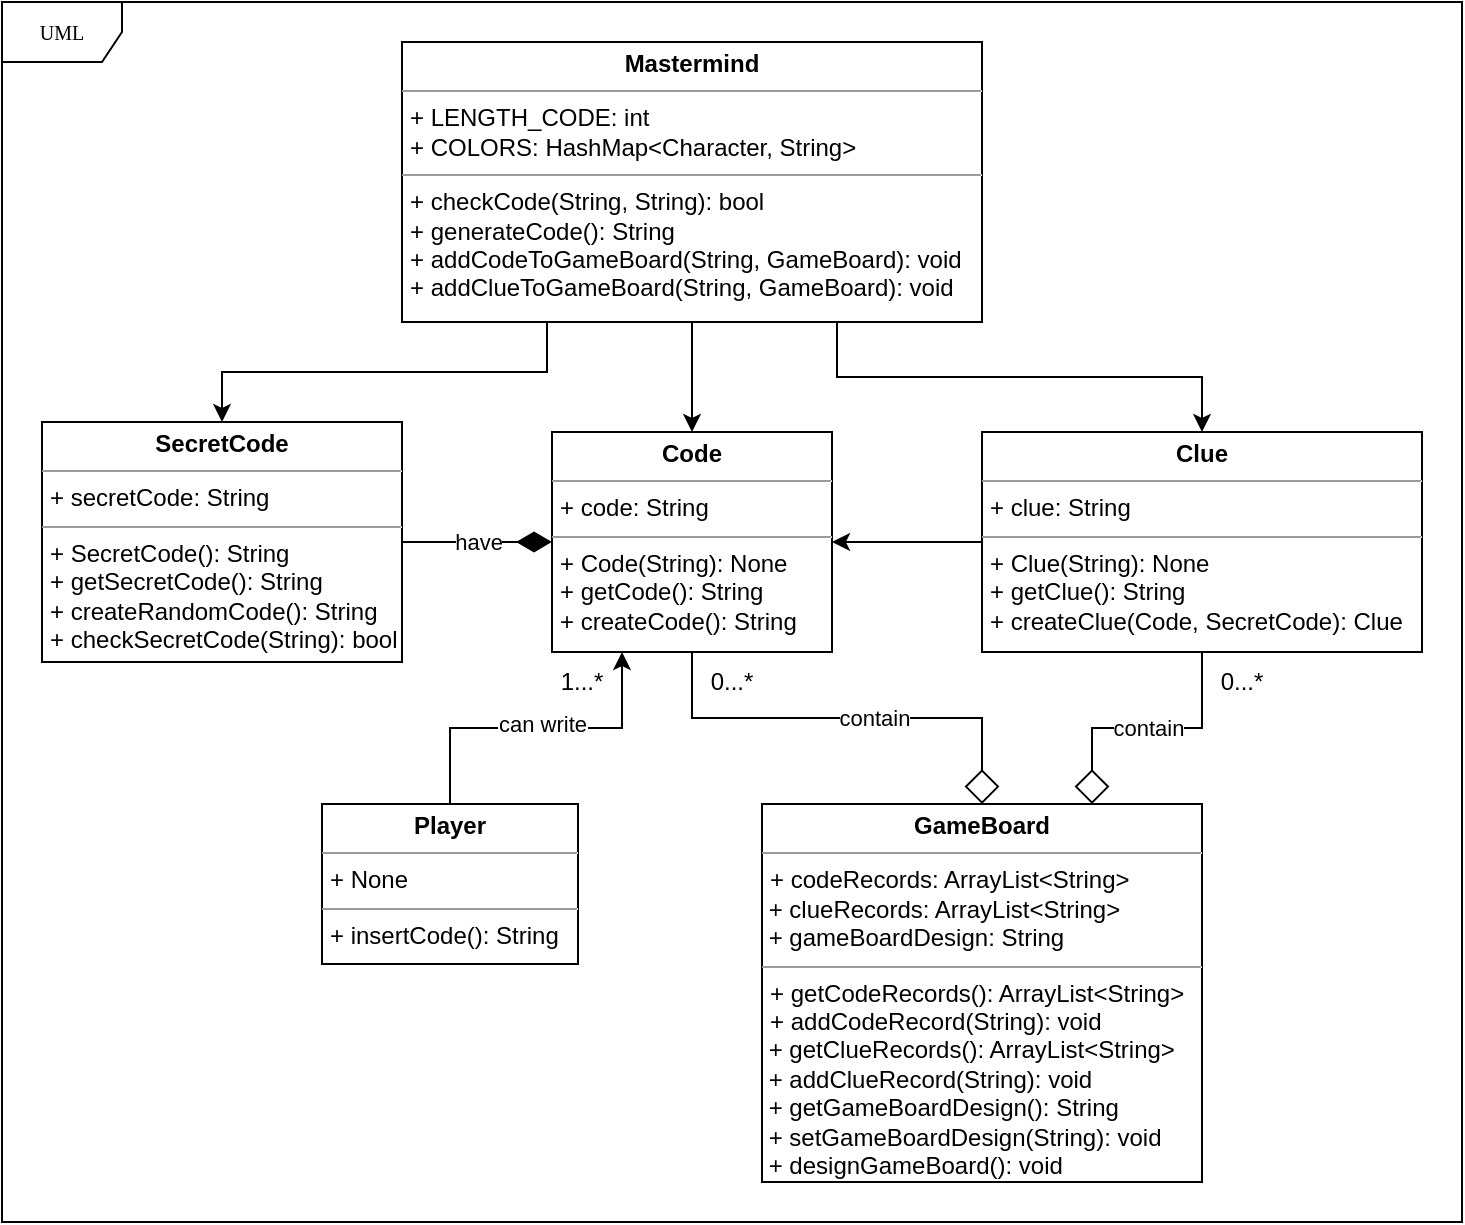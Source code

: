 <mxfile version="13.9.8" type="device"><diagram name="Page-1" id="c4acf3e9-155e-7222-9cf6-157b1a14988f"><mxGraphModel dx="828" dy="452" grid="1" gridSize="10" guides="1" tooltips="1" connect="1" arrows="1" fold="1" page="1" pageScale="1" pageWidth="850" pageHeight="1100" background="#ffffff" math="0" shadow="0"><root><mxCell id="0"/><mxCell id="1" parent="0"/><mxCell id="17acba5748e5396b-1" value="UML" style="shape=umlFrame;whiteSpace=wrap;html=1;rounded=0;shadow=0;comic=0;labelBackgroundColor=none;strokeWidth=1;fontFamily=Verdana;fontSize=10;align=center;" parent="1" vertex="1"><mxGeometry x="90" y="20" width="730" height="610" as="geometry"/></mxCell><mxCell id="xgplp79wPDb4gXNDayXj-12" style="edgeStyle=orthogonalEdgeStyle;rounded=0;orthogonalLoop=1;jettySize=auto;html=1;exitX=0.5;exitY=0;exitDx=0;exitDy=0;entryX=0.5;entryY=1;entryDx=0;entryDy=0;endArrow=none;endFill=0;startArrow=diamond;startFill=0;endSize=15;startSize=15;" edge="1" parent="1" source="5d2195bd80daf111-10" target="5d2195bd80daf111-15"><mxGeometry relative="1" as="geometry"/></mxCell><mxCell id="xgplp79wPDb4gXNDayXj-15" value="contain" style="edgeLabel;html=1;align=center;verticalAlign=middle;resizable=0;points=[];" vertex="1" connectable="0" parent="xgplp79wPDb4gXNDayXj-12"><mxGeometry x="-0.122" relative="1" as="geometry"><mxPoint as="offset"/></mxGeometry></mxCell><mxCell id="xgplp79wPDb4gXNDayXj-13" value="contain" style="edgeStyle=orthogonalEdgeStyle;rounded=0;orthogonalLoop=1;jettySize=auto;html=1;exitX=0.75;exitY=0;exitDx=0;exitDy=0;endArrow=none;endFill=0;startArrow=diamond;startFill=0;strokeWidth=1;endSize=15;startSize=15;" edge="1" parent="1" source="5d2195bd80daf111-10" target="5d2195bd80daf111-19"><mxGeometry relative="1" as="geometry"><Array as="points"><mxPoint x="635" y="383"/><mxPoint x="690" y="383"/></Array></mxGeometry></mxCell><mxCell id="5d2195bd80daf111-10" value="&lt;p style=&quot;margin: 0px ; margin-top: 4px ; text-align: center&quot;&gt;&lt;b&gt;GameBoard&lt;/b&gt;&lt;/p&gt;&lt;hr size=&quot;1&quot;&gt;&lt;p style=&quot;margin: 0px ; margin-left: 4px&quot;&gt;+ codeRecords: ArrayList&amp;lt;String&amp;gt;&lt;br&gt;&lt;/p&gt;&amp;nbsp;+ clueRecords: ArrayList&amp;lt;String&amp;gt;&lt;br&gt;&amp;nbsp;+ gameBoardDesign: String&lt;br&gt;&lt;hr size=&quot;1&quot;&gt;&lt;p style=&quot;margin: 0px ; margin-left: 4px&quot;&gt;+ getCodeRecords(): ArrayList&amp;lt;String&amp;gt;&lt;br&gt;+ addCodeRecord(String): void&lt;/p&gt;&lt;p style=&quot;margin: 0px ; margin-left: 4px&quot;&gt;&lt;/p&gt;&amp;nbsp;+ getClueRecords(): ArrayList&amp;lt;String&amp;gt;&lt;br&gt;&amp;nbsp;+ addClueRecord(String): void&lt;br&gt;&amp;nbsp;+&amp;nbsp;getGameBoardDesign(): String&lt;br&gt;&amp;nbsp;+ setGameBoardDesign(String): void&lt;br&gt;&amp;nbsp;+ designGameBoard(): void" style="verticalAlign=top;align=left;overflow=fill;fontSize=12;fontFamily=Helvetica;html=1;rounded=0;shadow=0;comic=0;labelBackgroundColor=none;strokeWidth=1" parent="1" vertex="1"><mxGeometry x="470" y="421" width="220" height="189" as="geometry"/></mxCell><mxCell id="xgplp79wPDb4gXNDayXj-8" value="have" style="edgeStyle=orthogonalEdgeStyle;rounded=0;orthogonalLoop=1;jettySize=auto;html=1;exitX=1;exitY=0.5;exitDx=0;exitDy=0;entryX=0;entryY=0.5;entryDx=0;entryDy=0;endArrow=diamondThin;endFill=1;endSize=15;startSize=15;" edge="1" parent="1" source="5d2195bd80daf111-12" target="5d2195bd80daf111-15"><mxGeometry relative="1" as="geometry"/></mxCell><mxCell id="5d2195bd80daf111-12" value="&lt;p style=&quot;margin: 0px ; margin-top: 4px ; text-align: center&quot;&gt;&lt;b&gt;SecretCode&lt;/b&gt;&lt;/p&gt;&lt;hr size=&quot;1&quot;&gt;&lt;p style=&quot;margin: 0px ; margin-left: 4px&quot;&gt;+ secretCode: String&lt;br&gt;&lt;/p&gt;&lt;hr size=&quot;1&quot;&gt;&lt;p style=&quot;margin: 0px ; margin-left: 4px&quot;&gt;+ SecretCode(): String&lt;br&gt;+ getSecretCode(): String&lt;/p&gt;&lt;p style=&quot;margin: 0px ; margin-left: 4px&quot;&gt;+ createRandomCode(): String&lt;/p&gt;&lt;p style=&quot;margin: 0px ; margin-left: 4px&quot;&gt;+ checkSecretCode(String): bool&lt;/p&gt;" style="verticalAlign=top;align=left;overflow=fill;fontSize=12;fontFamily=Helvetica;html=1;rounded=0;shadow=0;comic=0;labelBackgroundColor=none;strokeWidth=1" parent="1" vertex="1"><mxGeometry x="110" y="230" width="180" height="120" as="geometry"/></mxCell><mxCell id="5d2195bd80daf111-15" value="&lt;p style=&quot;margin: 0px ; margin-top: 4px ; text-align: center&quot;&gt;&lt;b&gt;Code&lt;/b&gt;&lt;/p&gt;&lt;hr size=&quot;1&quot;&gt;&lt;p style=&quot;margin: 0px ; margin-left: 4px&quot;&gt;+ code: String&lt;br&gt;&lt;/p&gt;&lt;hr size=&quot;1&quot;&gt;&lt;p style=&quot;margin: 0px ; margin-left: 4px&quot;&gt;+ Code(String): None&lt;br&gt;+ getCode(): String&lt;/p&gt;&lt;p style=&quot;margin: 0px ; margin-left: 4px&quot;&gt;+ createCode(): String&lt;/p&gt;" style="verticalAlign=top;align=left;overflow=fill;fontSize=12;fontFamily=Helvetica;html=1;rounded=0;shadow=0;comic=0;labelBackgroundColor=none;strokeWidth=1" parent="1" vertex="1"><mxGeometry x="365" y="235" width="140" height="110" as="geometry"/></mxCell><mxCell id="xgplp79wPDb4gXNDayXj-6" style="edgeStyle=orthogonalEdgeStyle;rounded=0;orthogonalLoop=1;jettySize=auto;html=1;exitX=0.5;exitY=1;exitDx=0;exitDy=0;entryX=0.5;entryY=0;entryDx=0;entryDy=0;" edge="1" parent="1" source="5d2195bd80daf111-18" target="5d2195bd80daf111-15"><mxGeometry relative="1" as="geometry"/></mxCell><mxCell id="xgplp79wPDb4gXNDayXj-9" style="edgeStyle=orthogonalEdgeStyle;rounded=0;orthogonalLoop=1;jettySize=auto;html=1;exitX=0.75;exitY=1;exitDx=0;exitDy=0;entryX=0.5;entryY=0;entryDx=0;entryDy=0;" edge="1" parent="1" source="5d2195bd80daf111-18" target="5d2195bd80daf111-19"><mxGeometry relative="1" as="geometry"/></mxCell><mxCell id="xgplp79wPDb4gXNDayXj-11" style="edgeStyle=orthogonalEdgeStyle;rounded=0;orthogonalLoop=1;jettySize=auto;html=1;exitX=0.25;exitY=1;exitDx=0;exitDy=0;entryX=0.5;entryY=0;entryDx=0;entryDy=0;" edge="1" parent="1" source="5d2195bd80daf111-18" target="5d2195bd80daf111-12"><mxGeometry relative="1" as="geometry"/></mxCell><mxCell id="5d2195bd80daf111-18" value="&lt;p style=&quot;margin: 0px ; margin-top: 4px ; text-align: center&quot;&gt;&lt;b&gt;Mastermind&lt;/b&gt;&lt;/p&gt;&lt;hr size=&quot;1&quot;&gt;&lt;p style=&quot;margin: 0px ; margin-left: 4px&quot;&gt;+ LENGTH_CODE: int&lt;br&gt;&lt;/p&gt;&lt;p style=&quot;margin: 0px ; margin-left: 4px&quot;&gt;+ COLORS: HashMap&amp;lt;Character, String&amp;gt;&lt;/p&gt;&lt;hr size=&quot;1&quot;&gt;&lt;p style=&quot;margin: 0px ; margin-left: 4px&quot;&gt;+ checkCode(String, String): bool&lt;br&gt;+ generateCode(): String&lt;/p&gt;&lt;p style=&quot;margin: 0px ; margin-left: 4px&quot;&gt;+&amp;nbsp;addCodeToGameBoard(String, GameBoard): void&lt;/p&gt;&lt;p style=&quot;margin: 0px ; margin-left: 4px&quot;&gt;+ addClueToGameBoard(String, GameBoard): void&lt;br&gt;&lt;/p&gt;" style="verticalAlign=top;align=left;overflow=fill;fontSize=12;fontFamily=Helvetica;html=1;rounded=0;shadow=0;comic=0;labelBackgroundColor=none;strokeWidth=1" parent="1" vertex="1"><mxGeometry x="290" y="40" width="290" height="140" as="geometry"/></mxCell><mxCell id="xgplp79wPDb4gXNDayXj-10" style="edgeStyle=orthogonalEdgeStyle;rounded=0;orthogonalLoop=1;jettySize=auto;html=1;exitX=0;exitY=0.5;exitDx=0;exitDy=0;entryX=1;entryY=0.5;entryDx=0;entryDy=0;" edge="1" parent="1" source="5d2195bd80daf111-19" target="5d2195bd80daf111-15"><mxGeometry relative="1" as="geometry"/></mxCell><mxCell id="5d2195bd80daf111-19" value="&lt;p style=&quot;margin: 0px ; margin-top: 4px ; text-align: center&quot;&gt;&lt;b&gt;Clue&lt;/b&gt;&lt;/p&gt;&lt;hr size=&quot;1&quot;&gt;&lt;p style=&quot;margin: 0px ; margin-left: 4px&quot;&gt;+ clue: String&lt;br&gt;&lt;/p&gt;&lt;hr size=&quot;1&quot;&gt;&lt;p style=&quot;margin: 0px ; margin-left: 4px&quot;&gt;+ Clue(String): None&lt;/p&gt;&lt;p style=&quot;margin: 0px ; margin-left: 4px&quot;&gt;+ getClue(): String&lt;br&gt;+ createClue(Code, SecretCode): Clue&lt;/p&gt;&lt;p style=&quot;margin: 0px ; margin-left: 4px&quot;&gt;&lt;br&gt;&lt;/p&gt;" style="verticalAlign=top;align=left;overflow=fill;fontSize=12;fontFamily=Helvetica;html=1;rounded=0;shadow=0;comic=0;labelBackgroundColor=none;strokeWidth=1" parent="1" vertex="1"><mxGeometry x="580" y="235" width="220" height="110" as="geometry"/></mxCell><mxCell id="xgplp79wPDb4gXNDayXj-14" style="edgeStyle=orthogonalEdgeStyle;rounded=0;orthogonalLoop=1;jettySize=auto;html=1;exitX=0.5;exitY=0;exitDx=0;exitDy=0;entryX=0.25;entryY=1;entryDx=0;entryDy=0;" edge="1" parent="1" source="5d2195bd80daf111-20" target="5d2195bd80daf111-15"><mxGeometry relative="1" as="geometry"/></mxCell><mxCell id="xgplp79wPDb4gXNDayXj-20" value="can write" style="edgeLabel;html=1;align=center;verticalAlign=middle;resizable=0;points=[];" vertex="1" connectable="0" parent="xgplp79wPDb4gXNDayXj-14"><mxGeometry x="0.235" y="2" relative="1" as="geometry"><mxPoint x="-16" as="offset"/></mxGeometry></mxCell><mxCell id="5d2195bd80daf111-20" value="&lt;p style=&quot;margin: 0px ; margin-top: 4px ; text-align: center&quot;&gt;&lt;b&gt;Player&lt;/b&gt;&lt;/p&gt;&lt;hr size=&quot;1&quot;&gt;&lt;p style=&quot;margin: 0px ; margin-left: 4px&quot;&gt;+ None&lt;br&gt;&lt;/p&gt;&lt;hr size=&quot;1&quot;&gt;&lt;p style=&quot;margin: 0px ; margin-left: 4px&quot;&gt;+ insertCode(): String&lt;/p&gt;" style="verticalAlign=top;align=left;overflow=fill;fontSize=12;fontFamily=Helvetica;html=1;rounded=0;shadow=0;comic=0;labelBackgroundColor=none;strokeWidth=1" parent="1" vertex="1"><mxGeometry x="250" y="421" width="128" height="80" as="geometry"/></mxCell><mxCell id="xgplp79wPDb4gXNDayXj-16" value="0...*" style="text;html=1;strokeColor=none;fillColor=none;align=center;verticalAlign=middle;whiteSpace=wrap;rounded=0;" vertex="1" parent="1"><mxGeometry x="435" y="350" width="40" height="20" as="geometry"/></mxCell><mxCell id="xgplp79wPDb4gXNDayXj-17" value="0...*" style="text;html=1;strokeColor=none;fillColor=none;align=center;verticalAlign=middle;whiteSpace=wrap;rounded=0;" vertex="1" parent="1"><mxGeometry x="690" y="350" width="40" height="20" as="geometry"/></mxCell><mxCell id="xgplp79wPDb4gXNDayXj-21" value="1...*" style="text;html=1;strokeColor=none;fillColor=none;align=center;verticalAlign=middle;whiteSpace=wrap;rounded=0;" vertex="1" parent="1"><mxGeometry x="360" y="350" width="40" height="20" as="geometry"/></mxCell></root></mxGraphModel></diagram></mxfile>